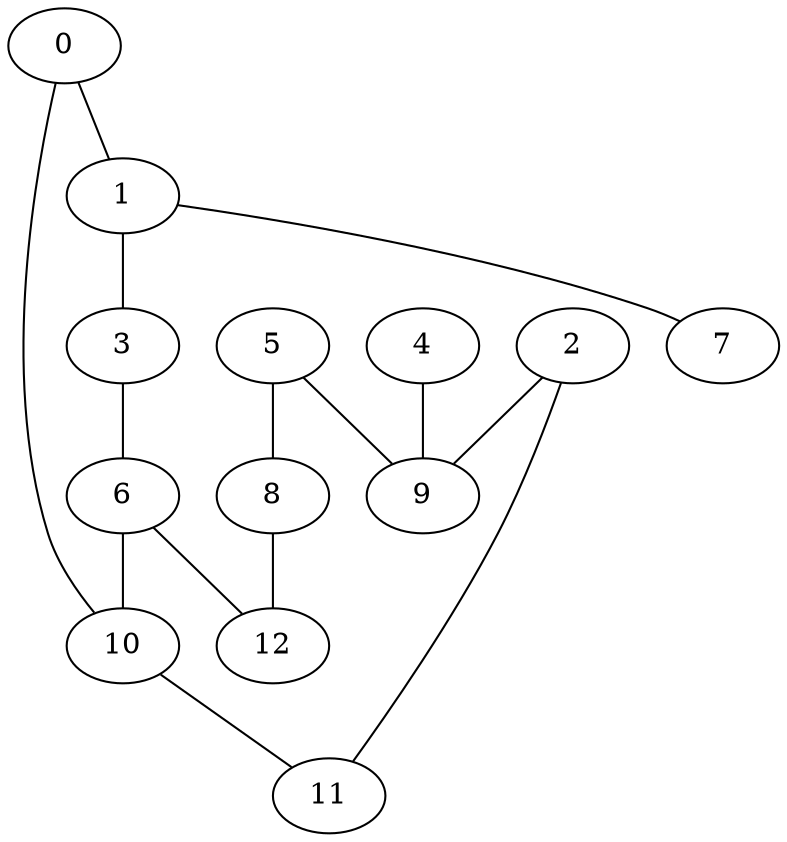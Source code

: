 graph "sampletest150-mod2_image12.bmp" {
	0	 [type=corner,
		x=158,
		y=143];
	1	 [type=intersection,
		x=152,
		y=266];
	0 -- 1	 [angle0="-1.52",
		frequency=1,
		type0=line];
	10	 [type=intersection,
		x=373,
		y=167];
	0 -- 10	 [angle0=".11",
		frequency=1,
		type0=line];
	3	 [type=corner,
		x=147,
		y=346];
	1 -- 3	 [angle0="-1.51",
		frequency=1,
		type0=line];
	7	 [type=endpoint,
		x=59,
		y=270];
	1 -- 7	 [angle0="-.04",
		frequency=1,
		type0=line];
	2	 [type=corner,
		x=389,
		y=271];
	9	 [type=intersection,
		x=393,
		y=263];
	2 -- 9	 [angle0="-1.11",
		frequency=1,
		type0=line];
	11	 [type=corner,
		x=377,
		y=164];
	2 -- 11	 [angle0="1.46",
		frequency=1,
		type0=line];
	6	 [type=intersection,
		x=175,
		y=342];
	3 -- 6	 [angle0="-.14",
		frequency=1,
		type0=line];
	4	 [type=endpoint,
		x=474,
		y=256];
	4 -- 9	 [angle0="-.09",
		frequency=1,
		type0=line];
	5	 [type=corner,
		x=384,
		y=286];
	8	 [type=corner,
		x=383,
		y=375];
	5 -- 8	 [angle0="-1.56",
		frequency=1,
		type0=line];
	5 -- 9	 [angle0="-1.20",
		frequency=1,
		type0=line];
	6 -- 10	 [angle0="-.72",
		frequency=1,
		type0=line];
	12	 [type=corner,
		x=182,
		y=379];
	6 -- 12	 [angle0="1.38",
		frequency=1,
		type0=line];
	8 -- 12	 [angle0="-.02",
		frequency=1,
		type0=line];
	10 -- 11	 [angle0="-.64",
		frequency=1,
		type0=line];
}
